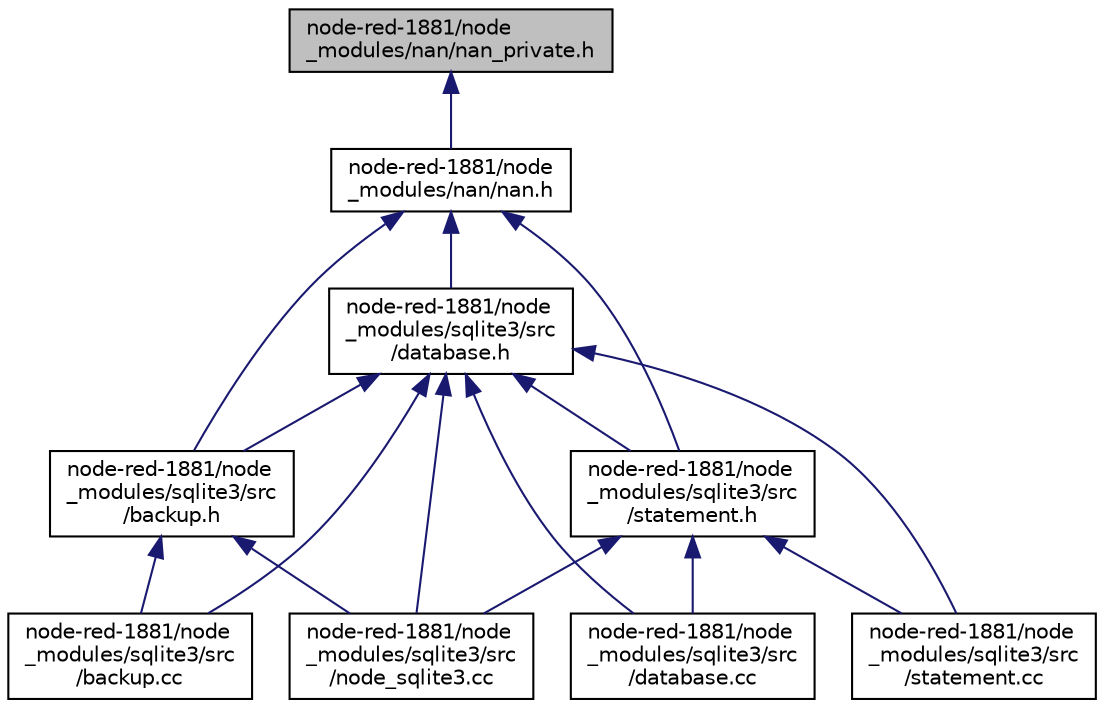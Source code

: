 digraph "node-red-1881/node_modules/nan/nan_private.h"
{
  edge [fontname="Helvetica",fontsize="10",labelfontname="Helvetica",labelfontsize="10"];
  node [fontname="Helvetica",fontsize="10",shape=record];
  Node1 [label="node-red-1881/node\l_modules/nan/nan_private.h",height=0.2,width=0.4,color="black", fillcolor="grey75", style="filled", fontcolor="black"];
  Node1 -> Node2 [dir="back",color="midnightblue",fontsize="10",style="solid",fontname="Helvetica"];
  Node2 [label="node-red-1881/node\l_modules/nan/nan.h",height=0.2,width=0.4,color="black", fillcolor="white", style="filled",URL="$nan_8h.html"];
  Node2 -> Node3 [dir="back",color="midnightblue",fontsize="10",style="solid",fontname="Helvetica"];
  Node3 [label="node-red-1881/node\l_modules/sqlite3/src\l/database.h",height=0.2,width=0.4,color="black", fillcolor="white", style="filled",URL="$database_8h.html"];
  Node3 -> Node4 [dir="back",color="midnightblue",fontsize="10",style="solid",fontname="Helvetica"];
  Node4 [label="node-red-1881/node\l_modules/sqlite3/src\l/backup.cc",height=0.2,width=0.4,color="black", fillcolor="white", style="filled",URL="$backup_8cc.html"];
  Node3 -> Node5 [dir="back",color="midnightblue",fontsize="10",style="solid",fontname="Helvetica"];
  Node5 [label="node-red-1881/node\l_modules/sqlite3/src\l/backup.h",height=0.2,width=0.4,color="black", fillcolor="white", style="filled",URL="$backup_8h.html"];
  Node5 -> Node4 [dir="back",color="midnightblue",fontsize="10",style="solid",fontname="Helvetica"];
  Node5 -> Node6 [dir="back",color="midnightblue",fontsize="10",style="solid",fontname="Helvetica"];
  Node6 [label="node-red-1881/node\l_modules/sqlite3/src\l/node_sqlite3.cc",height=0.2,width=0.4,color="black", fillcolor="white", style="filled",URL="$node__sqlite3_8cc.html"];
  Node3 -> Node7 [dir="back",color="midnightblue",fontsize="10",style="solid",fontname="Helvetica"];
  Node7 [label="node-red-1881/node\l_modules/sqlite3/src\l/database.cc",height=0.2,width=0.4,color="black", fillcolor="white", style="filled",URL="$database_8cc.html"];
  Node3 -> Node8 [dir="back",color="midnightblue",fontsize="10",style="solid",fontname="Helvetica"];
  Node8 [label="node-red-1881/node\l_modules/sqlite3/src\l/statement.h",height=0.2,width=0.4,color="black", fillcolor="white", style="filled",URL="$statement_8h.html"];
  Node8 -> Node7 [dir="back",color="midnightblue",fontsize="10",style="solid",fontname="Helvetica"];
  Node8 -> Node6 [dir="back",color="midnightblue",fontsize="10",style="solid",fontname="Helvetica"];
  Node8 -> Node9 [dir="back",color="midnightblue",fontsize="10",style="solid",fontname="Helvetica"];
  Node9 [label="node-red-1881/node\l_modules/sqlite3/src\l/statement.cc",height=0.2,width=0.4,color="black", fillcolor="white", style="filled",URL="$statement_8cc.html"];
  Node3 -> Node6 [dir="back",color="midnightblue",fontsize="10",style="solid",fontname="Helvetica"];
  Node3 -> Node9 [dir="back",color="midnightblue",fontsize="10",style="solid",fontname="Helvetica"];
  Node2 -> Node5 [dir="back",color="midnightblue",fontsize="10",style="solid",fontname="Helvetica"];
  Node2 -> Node8 [dir="back",color="midnightblue",fontsize="10",style="solid",fontname="Helvetica"];
}
